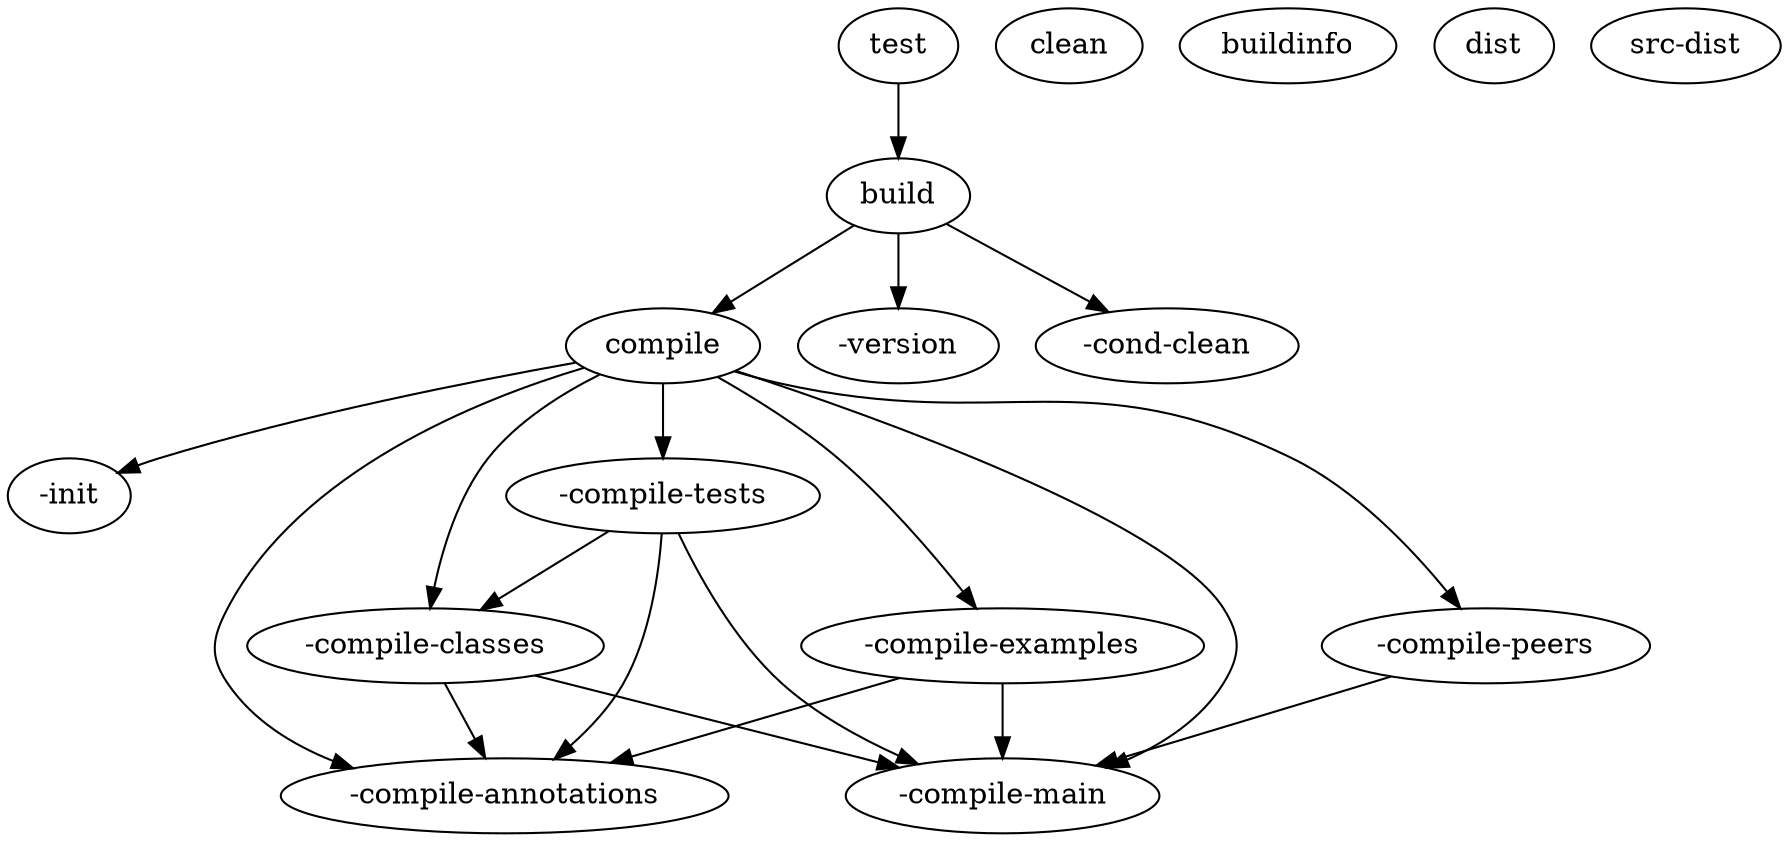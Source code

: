 digraph G {
"-init" -> {};
"compile" -> {"-init" "-compile-annotations" "-compile-main" "-compile-peers" "-compile-classes" "-compile-tests" "-compile-examples"};
"-compile-annotations" -> {};
"-compile-main" -> {};
"-compile-peers" -> {"-compile-main"};
"-compile-classes" -> {"-compile-annotations" "-compile-main"};
"-compile-tests" -> {"-compile-annotations" "-compile-main" "-compile-classes"};
"-compile-examples" -> {"-compile-annotations" "-compile-main"};
"-version" -> {};
"build" -> {"-cond-clean" "compile" "-version"};
"clean" -> {};
"-cond-clean" -> {};
"buildinfo" -> {};
"dist" -> {};
"src-dist" -> {};
"test" -> {"build"};
}

